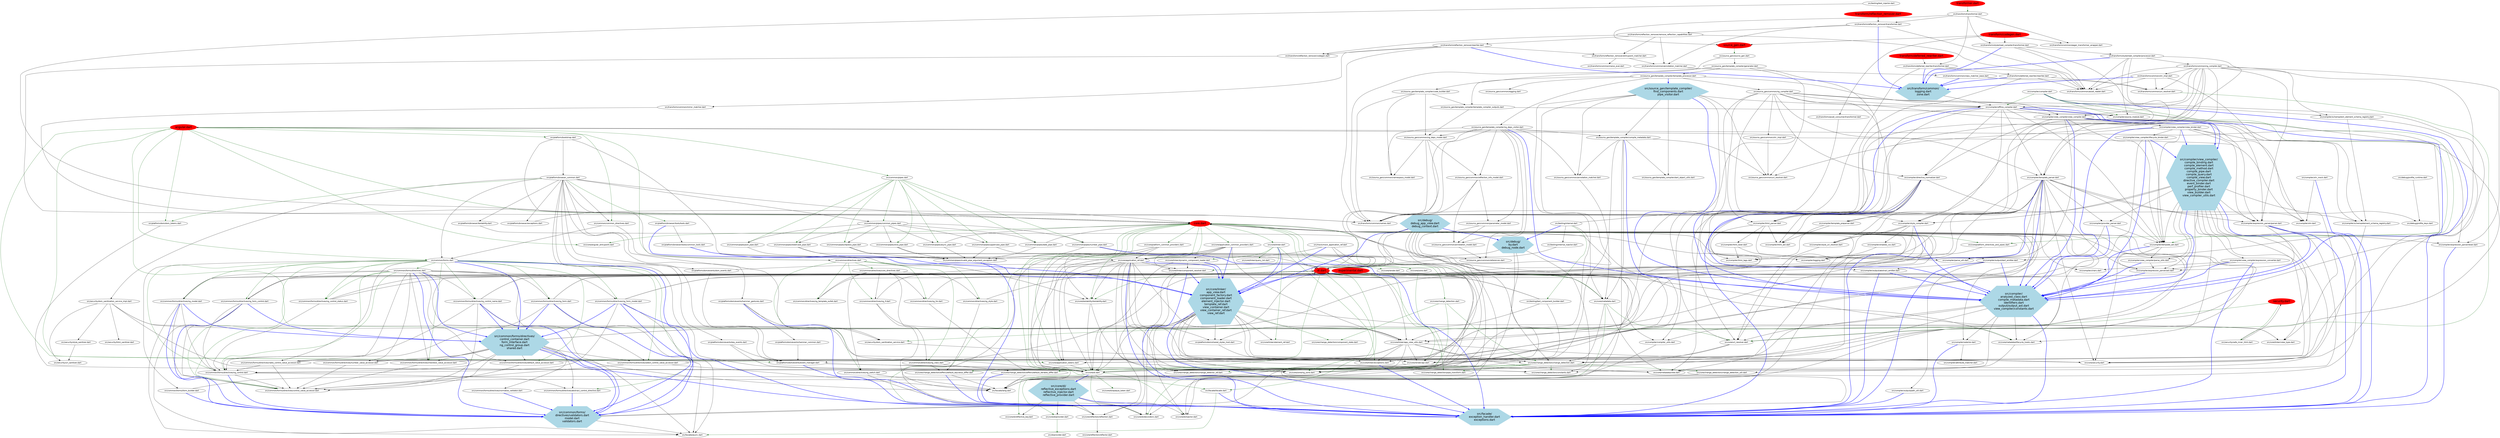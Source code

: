 digraph lib_graph {
  node [fontname=Helvetica];
  edge [fontname=Helvetica, fontcolor=gray];

  "125735983" [label="angular.dart",style="bold,filled",fontsize="20",color="red"];
  "125735983" -> "376924291" [color="darkgreen",constraint="false"];
  "125735983" -> "850155228" [color="darkgreen"];
  "125735983" -> "654659142" [color="darkgreen"];
  "125735983" -> "1058715896" [color="darkgreen"];
  "125735983" -> "873986948" [color="darkgreen"];
  "125735983" -> "490391631" [color="darkgreen"];
  "125735983" -> "923368045" [color="darkgreen"];
  "125735983" -> "932937308" [color="darkgreen"];
  "125735983" -> "856157443" [color="darkgreen"];
  "125735983" -> "518275599" [color="darkgreen"];
  "125735983" -> "626219191" [color="darkgreen"];

  "376924291" [label="core.dart",style="bold,filled",fontsize="20",color="red"];
  "376924291" -> "490391631" [color="darkgreen"];
  "376924291" -> "619030847" [color="darkgreen"];
  "376924291" -> "172518970" [color="darkgreen"];
  "376924291" -> "923368045" [color="darkgreen"];
  "376924291" -> "749498125" [color="darkgreen"];
  "376924291" -> "632153951" [color="darkgreen"];
  "376924291" -> "169654569" [color="darkgreen"];
  "376924291" -> "84783345" [color="darkgreen"];
  "376924291" -> "135469510" [color="darkgreen"];
  "376924291" -> "647671040" [color="darkgreen"];
  "376924291" -> "74334470" [color="darkgreen"];
  "376924291" -> "970484555" [color="darkgreen"];
  "376924291" -> "1057019524" [color="darkgreen"];
  "376924291" -> "887824506" [color="darkgreen"];
  "376924291" -> "747190681" [color="darkgreen"];

  "913357411" [label="di.dart",style="bold,filled",fontsize="20",color="red"];
  "913357411" -> "20443295" [color="darkgreen"];
  "913357411" -> "632153951" [color="darkgreen"];
  "913357411" -> "84783345" [color="darkgreen"];
  "913357411" -> "1057019524" [color="darkgreen"];
  "913357411" -> "866492431" [color="darkgreen"];
  "913357411" -> "747190681" [color="darkgreen"];

  "457598011" [label="experimental.dart",style="bold,filled",fontsize="20",color="red"];
  "457598011" -> "297449587";
  "457598011" -> "c316898859" [color="blue",style="bold"];
  "457598011" -> "278931602";

  "651637903" [label="security.dart",style="bold,filled",fontsize="20",color="red"];
  "651637903" -> "791654326" [color="darkgreen"];
  "651637903" -> "252724893" [color="darkgreen"];

  "415129376" [label="source_gen.dart",style="bold,filled",fontsize="20",color="red"];
  "415129376" -> "974724235" [color="darkgreen"];

  "850155228" [label="src/common/common_directives.dart"];
  "850155228" -> "654659142";
  "850155228" -> "1058715896";

  "654659142" [label="src/common/directives.dart"];
  "654659142" -> "986221540" [color="darkgreen"];
  "654659142" -> "870566371" [color="darkgreen"];
  "654659142" -> "571361507" [color="darkgreen"];
  "654659142" -> "29325311" [color="darkgreen"];
  "654659142" -> "318851621" [color="darkgreen"];
  "654659142" -> "297852628" [color="darkgreen"];
  "654659142" -> "436888062" [color="darkgreen"];

  "986221540" [label="src/common/directives/core_directives.dart"];
  "986221540" -> "870566371";
  "986221540" -> "571361507";
  "986221540" -> "29325311";
  "986221540" -> "318851621";
  "986221540" -> "297852628";
  "986221540" -> "436888062";

  "870566371" [label="src/common/directives/ng_class.dart"];
  "870566371" -> "376924291" [constraint="false"];
  "870566371" -> "684320675";
  "870566371" -> "830786911";

  "571361507" [label="src/common/directives/ng_for.dart"];
  "571361507" -> "376924291" [constraint="false"];
  "571361507" -> "684320675";

  "29325311" [label="src/common/directives/ng_if.dart"];
  "29325311" -> "376924291" [constraint="false"];
  "29325311" -> "278931602";
  "29325311" -> "627879019";

  "318851621" [label="src/common/directives/ng_style.dart"];
  "318851621" -> "376924291" [constraint="false"];
  "318851621" -> "830786911";

  "297852628" [label="src/common/directives/ng_switch.dart"];
  "297852628" -> "376924291" [constraint="false"];
  "297852628" -> "468201103";
  "297852628" -> "627879019";

  "436888062" [label="src/common/directives/ng_template_outlet.dart"];
  "436888062" -> "376924291" [constraint="false"];

  "1058715896" [label="src/common/forms.dart"];
  "1058715896" -> "208397111" [color="darkgreen"];
  "1058715896" -> "559732536" [color="darkgreen"];
  "1058715896" -> "918159544" [color="darkgreen"];
  "1058715896" -> "c216143508" [color="blue",style="bold"];
  "1058715896" -> "393299077" [color="darkgreen"];
  "1058715896" -> "399080308" [color="darkgreen"];
  "1058715896" -> "193316994" [color="darkgreen"];
  "1058715896" -> "816188280" [color="darkgreen"];
  "1058715896" -> "496912152" [color="darkgreen"];
  "1058715896" -> "1033364825" [color="darkgreen"];
  "1058715896" -> "441623974" [color="darkgreen"];
  "1058715896" -> "546477596" [color="darkgreen"];
  "1058715896" -> "441560152" [color="darkgreen"];
  "1058715896" -> "123349275";
  "1058715896" -> "261532195" [color="darkgreen"];
  "1058715896" -> "c599268801" [color="blue",style="bold"];
  "1058715896" -> "217579318";

  "208397111" [label="src/common/forms/directives.dart"];
  "208397111" -> "918159544";
  "208397111" -> "393299077" [color="darkgreen"];
  "208397111" -> "399080308";
  "208397111" -> "193316994" [color="darkgreen"];
  "208397111" -> "c216143508" [color="blue",style="bold"];
  "208397111" -> "816188280";
  "208397111" -> "496912152" [color="darkgreen"];
  "208397111" -> "1033364825";
  "208397111" -> "441623974";
  "208397111" -> "546477596";
  "208397111" -> "441560152";
  "208397111" -> "233527987";
  "208397111" -> "123349275";
  "208397111" -> "261532195";
  "208397111" -> "c599268801" [color="blue",style="bold"];

  "559732536" [label="src/common/forms/directives/abstract_control_directive.dart"];
  "559732536" -> "c599268801" [color="blue",style="bold"];

  "918159544" [label="src/common/forms/directives/checkbox_value_accessor.dart"];
  "918159544" -> "376924291" [constraint="false"];
  "918159544" -> "393299077";

  "c216143508" [label="src/common/forms/directives/
control_container.dart
form_interface.dart
ng_control_group.dart
shared.dart",shape="polygon",sides="6",style="bold,filled",fontsize="20",color="lightblue"];
  "c216143508" -> "559732536";
  "c216143508" -> "c599268801" [color="blue",style="bold"];

  "393299077" [label="src/common/forms/directives/control_value_accessor.dart"];
  "393299077" -> "913357411" [constraint="false"];

  "399080308" [label="src/common/forms/directives/default_value_accessor.dart"];
  "399080308" -> "376924291" [constraint="false"];
  "399080308" -> "393299077";
  "c216143508" -> "193316994";

  "193316994" [label="src/common/forms/directives/ng_control.dart"];
  "193316994" -> "559732536";
  "193316994" -> "393299077";
  "193316994" -> "c599268801" [color="blue",style="bold"];
  "c216143508" -> "376924291" [constraint="false"];
  "c216143508" -> "913357411" [constraint="false"];

  "816188280" [label="src/common/forms/directives/ng_control_name.dart"];
  "816188280" -> "376924291" [constraint="false"];
  "816188280" -> "913357411" [constraint="false"];
  "816188280" -> "c216143508" [color="blue",style="bold"];
  "816188280" -> "393299077";
  "816188280" -> "193316994";
  "816188280" -> "c599268801" [color="blue",style="bold"];
  "816188280" -> "334434919";

  "496912152" [label="src/common/forms/directives/ng_control_status.dart"];
  "496912152" -> "376924291" [constraint="false"];
  "496912152" -> "913357411" [constraint="false"];
  "496912152" -> "193316994";

  "1033364825" [label="src/common/forms/directives/ng_form.dart"];
  "1033364825" -> "376924291" [constraint="false"];
  "1033364825" -> "913357411" [constraint="false"];
  "1033364825" -> "c216143508" [color="blue",style="bold"];
  "1033364825" -> "193316994";
  "1033364825" -> "c599268801" [color="blue",style="bold"];
  "1033364825" -> "334434919";

  "441623974" [label="src/common/forms/directives/ng_form_control.dart"];
  "441623974" -> "376924291" [constraint="false"];
  "441623974" -> "913357411" [constraint="false"];
  "441623974" -> "393299077";
  "441623974" -> "193316994";
  "441623974" -> "c216143508" [color="blue",style="bold"];
  "441623974" -> "c599268801" [color="blue",style="bold"];
  "441623974" -> "334434919";

  "546477596" [label="src/common/forms/directives/ng_form_model.dart"];
  "546477596" -> "376924291" [constraint="false"];
  "546477596" -> "913357411" [constraint="false"];
  "546477596" -> "c216143508" [color="blue",style="bold"];
  "546477596" -> "193316994";
  "546477596" -> "c599268801" [color="blue",style="bold"];
  "546477596" -> "334434919";
  "546477596" -> "c653859099" [color="blue",style="bold"];

  "441560152" [label="src/common/forms/directives/ng_model.dart"];
  "441560152" -> "376924291" [constraint="false"];
  "441560152" -> "913357411" [constraint="false"];
  "441560152" -> "393299077";
  "441560152" -> "193316994";
  "441560152" -> "c216143508" [color="blue",style="bold"];
  "441560152" -> "c599268801" [color="blue",style="bold"];
  "441560152" -> "334434919";

  "929954759" [label="src/common/forms/directives/normalize_validator.dart"];
  "929954759" -> "c599268801" [color="blue",style="bold"];

  "233527987" [label="src/common/forms/directives/number_value_accessor.dart"];
  "233527987" -> "376924291" [constraint="false"];
  "233527987" -> "393299077";

  "123349275" [label="src/common/forms/directives/radio_control_value_accessor.dart"];
  "123349275" -> "376924291" [constraint="false"];
  "123349275" -> "913357411" [constraint="false"];
  "123349275" -> "393299077";
  "123349275" -> "193316994";

  "261532195" [label="src/common/forms/directives/select_control_value_accessor.dart"];
  "261532195" -> "376924291" [constraint="false"];
  "261532195" -> "913357411" [constraint="false"];
  "261532195" -> "393299077";
  "261532195" -> "627879019";
  "c216143508" -> "918159544";
  "c216143508" -> "393299077";
  "c216143508" -> "399080308";
  "c216143508" -> "929954759";
  "c216143508" -> "233527987";
  "c216143508" -> "123349275";
  "c216143508" -> "261532195";
  "c216143508" -> "c653859099" [color="blue",style="bold"];
  "c216143508" -> "627879019";

  "c599268801" [label="src/common/forms/
directives/validators.dart
model.dart
validators.dart",shape="polygon",sides="6",style="bold,filled",fontsize="20",color="lightblue"];
  "c599268801" -> "376924291" [constraint="false"];

  "217579318" [label="src/common/forms/form_builder.dart"];
  "217579318" -> "913357411" [constraint="false"];
  "217579318" -> "c599268801" [color="blue",style="bold"];
  "c599268801" -> "334434919";
  "c599268801" -> "913357411" [constraint="false"];

  "873986948" [label="src/common/pipes.dart"];
  "873986948" -> "833500302" [color="darkgreen"];
  "873986948" -> "422168826" [color="darkgreen"];
  "873986948" -> "1054929274" [color="darkgreen"];
  "873986948" -> "190144004" [color="darkgreen"];
  "873986948" -> "621027314" [color="darkgreen"];
  "873986948" -> "509127507" [color="darkgreen"];
  "873986948" -> "407845826" [color="darkgreen"];
  "873986948" -> "372945352" [color="darkgreen"];
  "873986948" -> "170379827" [color="darkgreen"];

  "833500302" [label="src/common/pipes/async_pipe.dart"];
  "833500302" -> "376924291" [constraint="false"];
  "833500302" -> "715821408";

  "422168826" [label="src/common/pipes/common_pipes.dart"];
  "422168826" -> "833500302";
  "422168826" -> "1054929274";
  "422168826" -> "190144004";
  "422168826" -> "621027314";
  "422168826" -> "509127507";
  "422168826" -> "407845826";
  "422168826" -> "372945352";
  "422168826" -> "170379827";

  "1054929274" [label="src/common/pipes/date_pipe.dart"];
  "1054929274" -> "376924291" [constraint="false"];
  "1054929274" -> "715821408";

  "715821408" [label="src/common/pipes/invalid_pipe_argument_exception.dart"];
  "715821408" -> "c653859099" [color="blue",style="bold"];

  "190144004" [label="src/common/pipes/json_pipe.dart"];
  "190144004" -> "913357411" [constraint="false"];

  "621027314" [label="src/common/pipes/lowercase_pipe.dart"];
  "621027314" -> "913357411" [constraint="false"];
  "621027314" -> "715821408";

  "509127507" [label="src/common/pipes/number_pipe.dart"];
  "509127507" -> "913357411" [constraint="false"];
  "509127507" -> "715821408";
  "509127507" -> "c653859099" [color="blue",style="bold"];

  "407845826" [label="src/common/pipes/replace_pipe.dart"];
  "407845826" -> "913357411" [constraint="false"];
  "407845826" -> "715821408";

  "372945352" [label="src/common/pipes/slice_pipe.dart"];
  "372945352" -> "913357411" [constraint="false"];
  "372945352" -> "715821408";

  "170379827" [label="src/common/pipes/uppercase_pipe.dart"];
  "170379827" -> "913357411" [constraint="false"];
  "170379827" -> "715821408";

  "c1055190050" [label="src/compiler/
analyzed_class.dart
compile_metadata.dart
identifiers.dart
output/output_ast.dart
view_compiler/constants.dart",shape="polygon",sides="6",style="bold,filled",fontsize="20",color="lightblue"];

  "408166487" [label="src/compiler/attribute_matcher.dart"];

  "750487869" [label="src/compiler/chars.dart"];
  "c1055190050" -> "18312096";
  "c1055190050" -> "579866793";
  "c1055190050" -> "68099265";
  "c1055190050" -> "996263848";
  "c1055190050" -> "417628231";
  "c1055190050" -> "932937308";
  "c1055190050" -> "c653859099" [color="blue",style="bold"];

  "1048921964" [label="src/compiler/compiler.dart"];
  "1048921964" -> "c1055190050" [color="blue",style="bold"];
  "1048921964" -> "116252819" [color="darkgreen"];
  "1048921964" -> "615680471" [color="darkgreen"];
  "1048921964" -> "916834426" [color="darkgreen"];
  "1048921964" -> "647671040" [color="darkgreen"];
  "1048921964" -> "932937308";

  "18312096" [label="src/compiler/compiler_utils.dart"];
  "18312096" -> "627879019";

  "935071371" [label="src/compiler/directive_normalizer.dart"];
  "935071371" -> "c1055190050" [color="blue",style="bold"];
  "935071371" -> "370781563";
  "935071371" -> "245815942";
  "935071371" -> "163414243";
  "935071371" -> "243575024";
  "935071371" -> "615751414";
  "935071371" -> "417628231";
  "935071371" -> "932937308";
  "935071371" -> "c653859099" [color="blue",style="bold"];

  "633229233" [label="src/compiler/expression_parser/ast.dart"];
  "633229233" -> "c1055190050" [color="blue",style="bold"];

  "943071157" [label="src/compiler/expression_parser/lexer.dart"];
  "943071157" -> "c653859099" [color="blue",style="bold"];

  "959002059" [label="src/compiler/expression_parser/parser.dart"];
  "959002059" -> "c1055190050" [color="blue",style="bold"];
  "959002059" -> "633229233";
  "959002059" -> "943071157";
  "959002059" -> "c653859099" [color="blue",style="bold"];
  "959002059" -> "627879019";

  "370781563" [label="src/compiler/html_ast.dart"];

  "440791371" [label="src/compiler/html_lexer.dart"];
  "440791371" -> "809549162";
  "440791371" -> "548433041";

  "245815942" [label="src/compiler/html_parser.dart"];
  "245815942" -> "370781563";
  "245815942" -> "440791371";
  "245815942" -> "809549162";
  "245815942" -> "548433041";

  "809549162" [label="src/compiler/html_tags.dart"];

  "152322514" [label="src/compiler/logging.dart"];

  "116252819" [label="src/compiler/offline_compiler.dart"];
  "116252819" -> "c1055190050" [color="blue",style="bold"];
  "116252819" -> "18312096";
  "116252819" -> "935071371";
  "116252819" -> "497554513";
  "116252819" -> "615680471";
  "116252819" -> "253824997";
  "116252819" -> "916834426";
  "116252819" -> "649631662";
  "116252819" -> "c337094129" [color="blue",style="bold"];
  "116252819" -> "400619376";
  "116252819" -> "c653859099" [color="blue",style="bold"];

  "497554513" [label="src/compiler/output/abstract_emitter.dart"];
  "497554513" -> "c1055190050" [color="blue",style="bold"];
  "497554513" -> "c653859099" [color="blue",style="bold"];

  "807192676" [label="src/compiler/output/dart_emitter.dart"];
  "807192676" -> "c1055190050" [color="blue",style="bold"];
  "807192676" -> "497554513";
  "807192676" -> "180794540";
  "807192676" -> "c653859099" [color="blue",style="bold"];

  "180794540" [label="src/compiler/output/path_util.dart"];
  "180794540" -> "c653859099" [color="blue",style="bold"];

  "548433041" [label="src/compiler/parse_util.dart"];

  "544046020" [label="src/compiler/provider_parser.dart"];
  "544046020" -> "c1055190050" [color="blue",style="bold"];
  "544046020" -> "548433041";
  "544046020" -> "916834426";

  "667896921" [label="src/compiler/schema/dom_element_schema_registry.dart"];
  "667896921" -> "24167092";
  "667896921" -> "107961682";

  "24167092" [label="src/compiler/schema/element_schema_registry.dart"];
  "24167092" -> "107961682";

  "579866793" [label="src/compiler/selector.dart"];
  "579866793" -> "408166487";
  "579866793" -> "c653859099" [color="blue",style="bold"];

  "632781630" [label="src/compiler/shadow_css.dart"];
  "632781630" -> "152322514";

  "615680471" [label="src/compiler/source_module.dart"];

  "253824997" [label="src/compiler/style_compiler.dart"];
  "253824997" -> "c1055190050" [color="blue",style="bold"];
  "253824997" -> "632781630";
  "253824997" -> "163414243";
  "253824997" -> "417628231";
  "253824997" -> "932937308";

  "163414243" [label="src/compiler/style_url_resolver.dart"];
  "163414243" -> "932937308";

  "916834426" [label="src/compiler/template_ast.dart"];
  "916834426" -> "c1055190050" [color="blue",style="bold"];
  "916834426" -> "633229233";
  "916834426" -> "806035729";
  "916834426" -> "107961682";

  "649631662" [label="src/compiler/template_parser.dart"];
  "649631662" -> "750487869";
  "649631662" -> "c1055190050" [color="blue",style="bold"];
  "649631662" -> "633229233";
  "649631662" -> "959002059";
  "649631662" -> "370781563";
  "649631662" -> "245815942";
  "649631662" -> "809549162";
  "649631662" -> "152322514";
  "649631662" -> "548433041";
  "649631662" -> "544046020";
  "649631662" -> "24167092";
  "649631662" -> "579866793";
  "649631662" -> "163414243";
  "649631662" -> "916834426";
  "649631662" -> "243575024";
  "649631662" -> "278931602";
  "649631662" -> "107961682";
  "649631662" -> "c653859099" [color="blue",style="bold"];
  "649631662" -> "627879019";

  "243575024" [label="src/compiler/template_preparser.dart"];
  "243575024" -> "370781563";
  "243575024" -> "809549162";

  "c337094129" [label="src/compiler/view_compiler/
compile_binding.dart
compile_element.dart
compile_method.dart
compile_pipe.dart
compile_query.dart
compile_view.dart
directive_compiler.dart
event_binder.dart
perf_profiler.dart
property_binder.dart
view_builder.dart
view_compiler_utils.dart",shape="polygon",sides="6",style="bold,filled",fontsize="20",color="lightblue"];
  "c337094129" -> "916834426";
  "c337094129" -> "c1055190050" [color="blue",style="bold"];
  "c337094129" -> "c653859099" [color="blue",style="bold"];
  "c337094129" -> "1034970103";
  "c337094129" -> "52854144";
  "c337094129" -> "996263848";
  "c337094129" -> "806035729";

  "1034970103" [label="src/compiler/view_compiler/expression_converter.dart"];
  "1034970103" -> "750487869";
  "1034970103" -> "633229233";
  "1034970103" -> "c1055190050" [color="blue",style="bold"];
  "1034970103" -> "c653859099" [color="blue",style="bold"];

  "255785573" [label="src/compiler/view_compiler/lifecycle_binder.dart"];
  "255785573" -> "c1055190050" [color="blue",style="bold"];
  "255785573" -> "916834426";
  "255785573" -> "c337094129" [color="blue",style="bold"];
  "255785573" -> "996263848";

  "806035729" [label="src/compiler/view_compiler/parse_utils.dart"];
  "806035729" -> "633229233";
  "806035729" -> "c1055190050" [color="blue",style="bold"];
  "c337094129" -> "481707547";
  "c337094129" -> "633229233";
  "c337094129" -> "68013407";
  "c337094129" -> "278931602";
  "c337094129" -> "417628231";
  "c337094129" -> "107961682";
  "c337094129" -> "39053137";

  "707705272" [label="src/compiler/view_compiler/view_binder.dart"];
  "707705272" -> "959002059";
  "707705272" -> "c1055190050" [color="blue",style="bold"];
  "707705272" -> "24167092";
  "707705272" -> "916834426";
  "707705272" -> "649631662";
  "707705272" -> "c337094129" [color="blue",style="bold"];
  "707705272" -> "255785573";
  "707705272" -> "52854144";
  "c337094129" -> "959002059";
  "c337094129" -> "544046020";
  "c337094129" -> "253824997";
  "c337094129" -> "68099265";

  "400619376" [label="src/compiler/view_compiler/view_compiler.dart"];
  "400619376" -> "c1055190050" [color="blue",style="bold"];
  "400619376" -> "959002059";
  "400619376" -> "548433041";
  "400619376" -> "24167092";
  "400619376" -> "253824997";
  "400619376" -> "916834426";
  "400619376" -> "c337094129" [color="blue",style="bold"];
  "400619376" -> "707705272";
  "400619376" -> "68099265";

  "615751414" [label="src/compiler/xhr.dart"];

  "149924559" [label="src/compiler/xhr_mock.dart"];
  "149924559" -> "615751414";
  "149924559" -> "c653859099" [color="blue",style="bold"];

  "490391631" [label="src/core/angular_entrypoint.dart"];

  "619030847" [label="src/core/application_common_providers.dart"];
  "619030847" -> "172518970";
  "619030847" -> "923368045";
  "619030847" -> "632153951";
  "619030847" -> "278931602";
  "619030847" -> "c316898859" [color="blue",style="bold"];
  "619030847" -> "696343209";
  "619030847" -> "653223570";

  "172518970" [label="src/core/application_ref.dart"];
  "172518970" -> "923368045";
  "172518970" -> "182767878";
  "172518970" -> "68013407";
  "172518970" -> "632153951";
  "172518970" -> "c316898859" [color="blue",style="bold"];
  "172518970" -> "278931602";
  "172518970" -> "696343209";
  "172518970" -> "320955504";
  "172518970" -> "1057019524";
  "172518970" -> "866492431";
  "172518970" -> "c653859099" [color="blue",style="bold"];
  "172518970" -> "627879019";
  "172518970" -> "759944564";

  "923368045" [label="src/core/application_tokens.dart"];
  "923368045" -> "632153951";

  "749498125" [label="src/core/change_detection.dart"];
  "749498125" -> "68099265" [color="darkgreen"];
  "749498125" -> "42246764" [color="darkgreen"];
  "749498125" -> "684320675" [color="darkgreen"];

  "68099265" [label="src/core/change_detection/change_detection.dart"];
  "68099265" -> "937358506" [color="darkgreen"];
  "68099265" -> "182767878" [color="darkgreen"];
  "68099265" -> "68013407" [color="darkgreen"];
  "68099265" -> "684320675" [color="darkgreen"];
  "68099265" -> "830786911" [color="darkgreen"];
  "68099265" -> "20443295" [color="darkgreen"];

  "937358506" [label="src/core/change_detection/change_detection_util.dart"];
  "937358506" -> "627879019";

  "182767878" [label="src/core/change_detection/change_detector_ref.dart"];

  "42246764" [label="src/core/change_detection/component_state.dart"];

  "68013407" [label="src/core/change_detection/constants.dart"];

  "684320675" [label="src/core/change_detection/differs/default_iterable_differ.dart"];
  "684320675" -> "c653859099" [color="blue",style="bold"];
  "684320675" -> "627879019";

  "830786911" [label="src/core/change_detection/differs/default_keyvalue_differ.dart"];
  "830786911" -> "c653859099" [color="blue",style="bold"];
  "830786911" -> "627879019";

  "20443295" [label="src/core/change_detection/pipe_transform.dart"];

  "632153951" [label="src/core/di.dart"];
  "632153951" -> "468201103" [color="darkgreen"];
  "632153951" -> "297449587" [color="darkgreen"];
  "632153951" -> "18312091" [color="darkgreen"];
  "632153951" -> "629170854" [color="darkgreen"];
  "632153951" -> "c662579172" [color="blue",style="bold"];
  "632153951" -> "1069428260" [color="darkgreen"];

  "468201103" [label="src/core/di/decorators.dart"];

  "297449587" [label="src/core/di/injector.dart"];

  "18312091" [label="src/core/di/opaque_token.dart"];

  "629170854" [label="src/core/di/provider.dart"];
  "629170854" -> "195075656" [color="darkgreen"];

  "c662579172" [label="src/core/di/
reflective_exceptions.dart
reflective_injector.dart
reflective_provider.dart",shape="polygon",sides="6",style="bold,filled",fontsize="20",color="lightblue"];
  "c662579172" -> "468201103";
  "c662579172" -> "629170854";
  "c662579172" -> "1069428260";
  "c662579172" -> "c653859099" [color="blue",style="bold"];
  "c662579172" -> "297449587";

  "1069428260" [label="src/core/di/reflective_key.dart"];
  "c662579172" -> "74334470";

  "169654569" [label="src/core/linker.dart"];
  "169654569" -> "c316898859" [color="blue",style="bold"];
  "169654569" -> "696343209" [color="darkgreen"];
  "169654569" -> "653223570" [color="darkgreen"];
  "169654569" -> "242208331" [color="darkgreen"];
  "169654569" -> "139815702" [color="darkgreen"];
  "169654569" -> "902124901" [color="darkgreen"];

  "c316898859" [label="src/core/linker/
app_view.dart
component_factory.dart
component_loader.dart
element_injector.dart
template_ref.dart
view_container.dart
view_container_ref.dart
view_ref.dart",shape="polygon",sides="6",style="bold,filled",fontsize="20",color="lightblue"];
  "c316898859" -> "68099265";
  "c316898859" -> "42246764" [color="darkgreen"];
  "c316898859" -> "632153951";
  "c316898859" -> "297449587";
  "c316898859" -> "278931602";
  "c316898859" -> "139815702";
  "c316898859" -> "52854144";
  "c316898859" -> "320955504";
  "c316898859" -> "866492431";
  "c316898859" -> "759944564";

  "278931602" [label="src/core/linker/app_view_utils.dart"];
  "278931602" -> "913357411" [constraint="false"];
  "278931602" -> "923368045";
  "278931602" -> "68099265";
  "278931602" -> "139815702";
  "278931602" -> "417628231";
  "278931602" -> "320955504";
  "278931602" -> "107961682";
  "278931602" -> "627879019";
  "278931602" -> "626219191";
  "c316898859" -> "74334470";
  "c316898859" -> "468201103";

  "696343209" [label="src/core/linker/component_resolver.dart"];
  "696343209" -> "632153951";
  "696343209" -> "c316898859" [color="blue",style="bold"];
  "696343209" -> "74334470";
  "696343209" -> "c653859099" [color="blue",style="bold"];

  "653223570" [label="src/core/linker/dynamic_component_loader.dart"];
  "653223570" -> "632153951";
  "653223570" -> "c316898859" [color="blue",style="bold"];
  "653223570" -> "696343209";

  "242208331" [label="src/core/linker/element_ref.dart"];

  "139815702" [label="src/core/linker/exceptions.dart"];
  "139815702" -> "c653859099" [color="blue",style="bold"];

  "902124901" [label="src/core/linker/query_list.dart"];
  "c316898859" -> "242208331";
  "c316898859" -> "c653859099" [color="blue",style="bold"];
  "c316898859" -> "182767878";
  "c316898859" -> "68013407";

  "52854144" [label="src/core/linker/view_type.dart"];

  "84783345" [label="src/core/metadata.dart"];
  "84783345" -> "68099265";
  "84783345" -> "468201103" [color="darkgreen"];
  "84783345" -> "996263848" [color="darkgreen"];
  "84783345" -> "417628231";

  "996263848" [label="src/core/metadata/lifecycle_hooks.dart"];
  "996263848" -> "937358506";

  "417628231" [label="src/core/metadata/view.dart"];

  "135469510" [label="src/core/platform_common_providers.dart"];
  "135469510" -> "172518970";
  "135469510" -> "632153951";
  "135469510" -> "74334470";
  "135469510" -> "1057019524";

  "647671040" [label="src/core/platform_directives_and_pipes.dart"];
  "647671040" -> "632153951";

  "74334470" [label="src/core/reflection/reflection.dart"];
  "74334470" -> "615049752";

  "615049752" [label="src/core/reflection/reflector.dart"];

  "970484555" [label="src/core/render.dart"];
  "970484555" -> "320955504" [color="darkgreen"];

  "320955504" [label="src/core/render/api.dart"];
  "320955504" -> "632153951";
  "320955504" -> "417628231";

  "107961682" [label="src/core/security.dart"];

  "1057019524" [label="src/core/testability/testability.dart"];
  "1057019524" -> "632153951";
  "1057019524" -> "866492431";

  "932937308" [label="src/core/url_resolver.dart"];
  "932937308" -> "923368045";
  "932937308" -> "632153951";

  "887824506" [label="src/core/zone.dart"];
  "887824506" -> "866492431" [color="darkgreen"];

  "866492431" [label="src/core/zone/ng_zone.dart"];

  "c361446790" [label="src/debug/
by.dart
debug_node.dart",shape="polygon",sides="6",style="bold,filled",fontsize="20",color="lightblue"];

  "c804254910" [label="src/debug/
debug_app_view.dart
debug_context.dart",shape="polygon",sides="6",style="bold,filled",fontsize="20",color="lightblue"];
  "c804254910" -> "68099265";
  "c804254910" -> "632153951";
  "c804254910" -> "297449587";
  "c804254910" -> "c316898859" [color="blue",style="bold"];
  "c804254910" -> "139815702";
  "c804254910" -> "52854144";
  "c804254910" -> "320955504";
  "c804254910" -> "c361446790" [color="blue",style="bold"];
  "c361446790" -> "172518970";
  "c361446790" -> "632153951";
  "c361446790" -> "320955504";
  "c361446790" -> "866492431";

  "481707547" [label="src/debug/profile_keys.dart"];

  "264193744" [label="src/debug/profile_runtime.dart"];
  "264193744" -> "481707547";

  "195075656" [label="src/di/provider.dart"];

  "334434919" [label="src/facade/async.dart"];

  "c653859099" [label="src/facade/
exception_handler.dart
exceptions.dart",shape="polygon",sides="6",style="bold,filled",fontsize="20",color="lightblue"];

  "747190681" [label="src/facade/facade.dart"];
  "747190681" -> "334434919" [color="darkgreen"];
  "747190681" -> "c653859099" [color="blue",style="bold"];

  "627879019" [label="src/facade/lang.dart"];

  "190903299" [label="src/mock/mock_application_ref.dart"];
  "190903299" -> "172518970";
  "190903299" -> "632153951";
  "190903299" -> "c316898859" [color="blue",style="bold"];
  "190903299" -> "866492431";

  "856157443" [label="src/platform/bootstrap.dart"];
  "856157443" -> "376924291" [constraint="false"];
  "856157443" -> "172518970";
  "856157443" -> "207705837";

  "845265701" [label="src/platform/browser/exceptions.dart"];
  "845265701" -> "376924291" [constraint="false"];

  "231585129" [label="src/platform/browser/testability.dart"];
  "231585129" -> "913357411" [constraint="false"];

  "859276239" [label="src/platform/browser/tools/common_tools.dart"];
  "859276239" -> "172518970";
  "859276239" -> "c316898859" [color="blue",style="bold"];

  "629673085" [label="src/platform/browser/tools/tools.dart"];
  "629673085" -> "c316898859" [color="blue",style="bold"];
  "629673085" -> "859276239";

  "207705837" [label="src/platform/browser_common.dart"];
  "207705837" -> "376924291" [constraint="false"];
  "207705837" -> "850155228";
  "207705837" -> "1058715896";
  "207705837" -> "422168826";
  "207705837" -> "632153951";
  "207705837" -> "1057019524";
  "207705837" -> "845265701";
  "207705837" -> "231585129";
  "207705837" -> "629673085" [color="darkgreen"];
  "207705837" -> "518275599" [color="darkgreen"];
  "207705837" -> "755037131";
  "207705837" -> "626219191";
  "207705837" -> "284846552";
  "207705837" -> "1019010345";
  "207705837" -> "791654326";
  "207705837" -> "848312451";

  "518275599" [label="src/platform/dom/dom_tokens.dart"];
  "518275599" -> "632153951";

  "755037131" [label="src/platform/dom/events/dom_events.dart"];
  "755037131" -> "913357411" [constraint="false"];
  "755037131" -> "626219191";

  "626219191" [label="src/platform/dom/events/event_manager.dart"];
  "626219191" -> "632153951";
  "626219191" -> "866492431";
  "626219191" -> "c653859099" [color="blue",style="bold"];

  "450011331" [label="src/platform/dom/events/hammer_common.dart"];
  "450011331" -> "626219191";

  "284846552" [label="src/platform/dom/events/hammer_gestures.dart"];
  "284846552" -> "632153951";
  "284846552" -> "c653859099" [color="blue",style="bold"];
  "284846552" -> "450011331";

  "1019010345" [label="src/platform/dom/events/key_events.dart"];
  "1019010345" -> "632153951";
  "1019010345" -> "626219191";

  "759944564" [label="src/platform/dom/shared_styles_host.dart"];
  "759944564" -> "320955504";

  "791654326" [label="src/security/dom_sanitization_service.dart"];
  "791654326" -> "107961682";

  "848312451" [label="src/security/dom_sanitization_service_impl.dart"];
  "848312451" -> "632153951";
  "848312451" -> "107961682";
  "848312451" -> "791654326";
  "848312451" -> "877270655";
  "848312451" -> "315316024";
  "848312451" -> "172168138";

  "877270655" [label="src/security/html_sanitizer.dart"];

  "252724893" [label="src/security/safe_inner_html.dart"];
  "252724893" -> "125735983" [constraint="false"];
  "252724893" -> "651637903" [constraint="false"];

  "315316024" [label="src/security/style_sanitizer.dart"];
  "315316024" -> "172168138";

  "172168138" [label="src/security/url_sanitizer.dart"];

  "356662272" [label="src/source_gen/common/annotation_matcher.dart"];
  "356662272" -> "84783345";

  "214966744" [label="src/source_gen/common/annotation_model.dart"];
  "214966744" -> "193598080";

  "625884144" [label="src/source_gen/common/logging.dart"];

  "407909129" [label="src/source_gen/common/namespace_model.dart"];

  "971230709" [label="src/source_gen/common/ng_compiler.dart"];
  "971230709" -> "935071371";
  "971230709" -> "943071157";
  "971230709" -> "959002059";
  "971230709" -> "245815942";
  "971230709" -> "116252819";
  "971230709" -> "807192676";
  "971230709" -> "667896921";
  "971230709" -> "253824997";
  "971230709" -> "649631662";
  "971230709" -> "400619376";
  "971230709" -> "932937308";
  "971230709" -> "712835814";

  "796691561" [label="src/source_gen/common/ng_deps_model.dart"];
  "796691561" -> "18312096";
  "796691561" -> "407909129";
  "796691561" -> "306990014";
  "796691561" -> "39053137";

  "30929585" [label="src/source_gen/common/parameter_model.dart"];
  "30929585" -> "214966744";
  "30929585" -> "193598080";

  "193598080" [label="src/source_gen/common/references.dart"];

  "306990014" [label="src/source_gen/common/reflection_info_model.dart"];
  "306990014" -> "214966744";
  "306990014" -> "30929585";
  "306990014" -> "39053137";

  "921843339" [label="src/source_gen/common/url_resolver.dart"];

  "712835814" [label="src/source_gen/common/xhr_impl.dart"];
  "712835814" -> "615751414";
  "712835814" -> "921843339";

  "974724235" [label="src/source_gen/source_gen.dart"];
  "974724235" -> "891397455";
  "974724235" -> "39053137";

  "251827573" [label="src/source_gen/template_compiler/code_builder.dart"];
  "251827573" -> "407909129";
  "251827573" -> "796691561";
  "251827573" -> "431760600";
  "251827573" -> "39053137";

  "1050242966" [label="src/source_gen/template_compiler/compile_metadata.dart"];
  "1050242966" -> "c1055190050" [color="blue",style="bold"];
  "1050242966" -> "632153951";
  "1050242966" -> "468201103";
  "1050242966" -> "84783345";
  "1050242966" -> "356662272";
  "1050242966" -> "921843339";
  "1050242966" -> "564445481";

  "564445481" [label="src/source_gen/template_compiler/dart_object_utils.dart"];

  "c985656635" [label="src/source_gen/template_compiler/
find_components.dart
pipe_visitor.dart",shape="polygon",sides="6",style="bold,filled",fontsize="20",color="lightblue"];
  "c985656635" -> "c1055190050" [color="blue",style="bold"];
  "c985656635" -> "116252819";
  "c985656635" -> "68013407";
  "c985656635" -> "84783345";
  "c985656635" -> "996263848";
  "c985656635" -> "356662272";
  "c985656635" -> "921843339";
  "c985656635" -> "1050242966";
  "c985656635" -> "564445481";

  "891397455" [label="src/source_gen/template_compiler/generator.dart"];
  "891397455" -> "152322514";
  "891397455" -> "921843339";
  "891397455" -> "251827573";
  "891397455" -> "82430668";

  "1059755984" [label="src/source_gen/template_compiler/ng_deps_visitor.dart"];
  "1059755984" -> "c1055190050" [color="blue",style="bold"];
  "1059755984" -> "84783345";
  "1059755984" -> "356662272";
  "1059755984" -> "214966744";
  "1059755984" -> "407909129";
  "1059755984" -> "796691561";
  "1059755984" -> "30929585";
  "1059755984" -> "193598080";
  "1059755984" -> "306990014";
  "1059755984" -> "1050242966";
  "1059755984" -> "39053137";

  "431760600" [label="src/source_gen/template_compiler/template_compiler_outputs.dart"];
  "431760600" -> "615680471";
  "431760600" -> "796691561";

  "82430668" [label="src/source_gen/template_compiler/template_processor.dart"];
  "82430668" -> "116252819";
  "82430668" -> "625884144";
  "82430668" -> "971230709";
  "82430668" -> "c985656635" [color="blue",style="bold"];
  "82430668" -> "1059755984";
  "82430668" -> "431760600";

  "917045241" [label="src/testing/internal.dart"];
  "917045241" -> "125735983" [constraint="false"];
  "917045241" -> "278931602";
  "917045241" -> "c361446790" [color="blue",style="bold"];
  "917045241" -> "490155901";
  "917045241" -> "736505324" [color="darkgreen"];

  "490155901" [label="src/testing/internal_injector.dart"];
  "490155901" -> "913357411" [constraint="false"];

  "736505324" [label="src/testing/test_component_builder.dart"];
  "736505324" -> "376924291" [constraint="false"];
  "736505324" -> "913357411" [constraint="false"];
  "736505324" -> "320955504";
  "736505324" -> "759944564";

  "793043441" [label="src/testing/test_injector.dart"];
  "793043441" -> "376924291" [constraint="false"];

  "799030721" [label="src/transform/asset_consumer/transformer.dart"];
  "799030721" -> "39053137";

  "600929574" [label="src/transform/common/annotation_matcher.dart"];
  "600929574" -> "686969445";

  "563731233" [label="src/transform/common/asset_reader.dart"];

  "686969445" [label="src/transform/common/class_matcher_base.dart"];
  "686969445" -> "c441433410" [color="blue",style="bold"];
  "686969445" -> "773443401";

  "239708235" [label="src/transform/common/eager_transformer_wrapper.dart"];

  "c441433410" [label="src/transform/common/
logging.dart
zone.dart",shape="polygon",sides="6",style="bold,filled",fontsize="20",color="lightblue"];

  "27619971" [label="src/transform/common/mirror_matcher.dart"];
  "27619971" -> "39053137";

  "744849735" [label="src/transform/common/naive_eval.dart"];

  "39053137" [label="src/transform/common/names.dart"];

  "940133148" [label="src/transform/common/ng_compiler.dart"];
  "940133148" -> "935071371";
  "940133148" -> "943071157";
  "940133148" -> "959002059";
  "940133148" -> "245815942";
  "940133148" -> "116252819";
  "940133148" -> "807192676";
  "940133148" -> "667896921";
  "940133148" -> "253824997";
  "940133148" -> "649631662";
  "940133148" -> "400619376";
  "940133148" -> "563731233";
  "940133148" -> "773443401";
  "940133148" -> "107530382";

  "773443401" [label="src/transform/common/url_resolver.dart"];
  "773443401" -> "932937308" [color="darkgreen"];

  "107530382" [label="src/transform/common/xhr_impl.dart"];
  "107530382" -> "615751414";
  "107530382" -> "563731233";
  "107530382" -> "c441433410" [color="blue",style="bold"];
  "107530382" -> "773443401";
  "c441433410" -> "116252819";

  "518524038" [label="src/transform/deferred_rewriter/rewriter.dart"];
  "518524038" -> "563731233";
  "518524038" -> "c441433410" [color="blue",style="bold"];
  "518524038" -> "39053137";
  "518524038" -> "773443401";

  "549153112" [label="src/transform/deferred_rewriter/transformer.dart"];
  "549153112" -> "563731233";
  "549153112" -> "39053137";
  "549153112" -> "c441433410" [color="blue",style="bold"];
  "549153112" -> "518524038";

  "936959484" [label="src/transform/reflection_remover/codegen.dart"];
  "936959484" -> "39053137";

  "914646076" [label="src/transform/reflection_remover/entrypoint_matcher.dart"];
  "914646076" -> "600929574";
  "914646076" -> "744849735";

  "699054084" [label="src/transform/reflection_remover/remove_reflection_capabilities.dart"];
  "699054084" -> "600929574";
  "699054084" -> "563731233";
  "699054084" -> "936959484";
  "699054084" -> "914646076";
  "699054084" -> "910114783";

  "910114783" [label="src/transform/reflection_remover/rewriter.dart"];
  "910114783" -> "c441433410" [color="blue",style="bold"];
  "910114783" -> "27619971";
  "910114783" -> "39053137";
  "910114783" -> "936959484";
  "910114783" -> "914646076";

  "125249146" [label="src/transform/reflection_remover/transformer.dart"];
  "125249146" -> "600929574";
  "125249146" -> "563731233";
  "125249146" -> "c441433410" [color="blue",style="bold"];
  "125249146" -> "699054084";

  "715460934" [label="src/transform/stylesheet_compiler/processor.dart"];
  "715460934" -> "615680471";
  "715460934" -> "921843339";
  "715460934" -> "563731233";
  "715460934" -> "c441433410" [color="blue",style="bold"];
  "715460934" -> "39053137";
  "715460934" -> "940133148";

  "571403055" [label="src/transform/stylesheet_compiler/transformer.dart"];
  "571403055" -> "563731233";
  "571403055" -> "39053137";
  "571403055" -> "c441433410" [color="blue",style="bold"];
  "571403055" -> "715460934";

  "874415109" [label="src/transform/transformer.dart"];
  "874415109" -> "415129376" [constraint="false"];
  "874415109" -> "239708235";
  "874415109" -> "549153112";
  "874415109" -> "125249146";
  "874415109" -> "571403055";

  "362825614" [label="transform/codegen.dart",style="bold,filled",fontsize="20",color="red"];
  "362825614" -> "415129376" [constraint="false"];
  "362825614" -> "799030721";
  "362825614" -> "239708235";
  "362825614" -> "571403055";

  "1043957984" [label="transform/deferred_rewriter.dart",style="bold,filled",fontsize="20",color="red"];
  "1043957984" -> "549153112";

  "768338483" [label="transform/reflection_remover.dart",style="bold,filled",fontsize="20",color="red"];
  "768338483" -> "125249146";

  "419382871" [label="transformer.dart",style="bold,filled",fontsize="20",color="red"];
  "419382871" -> "874415109" [color="darkgreen"];
}
